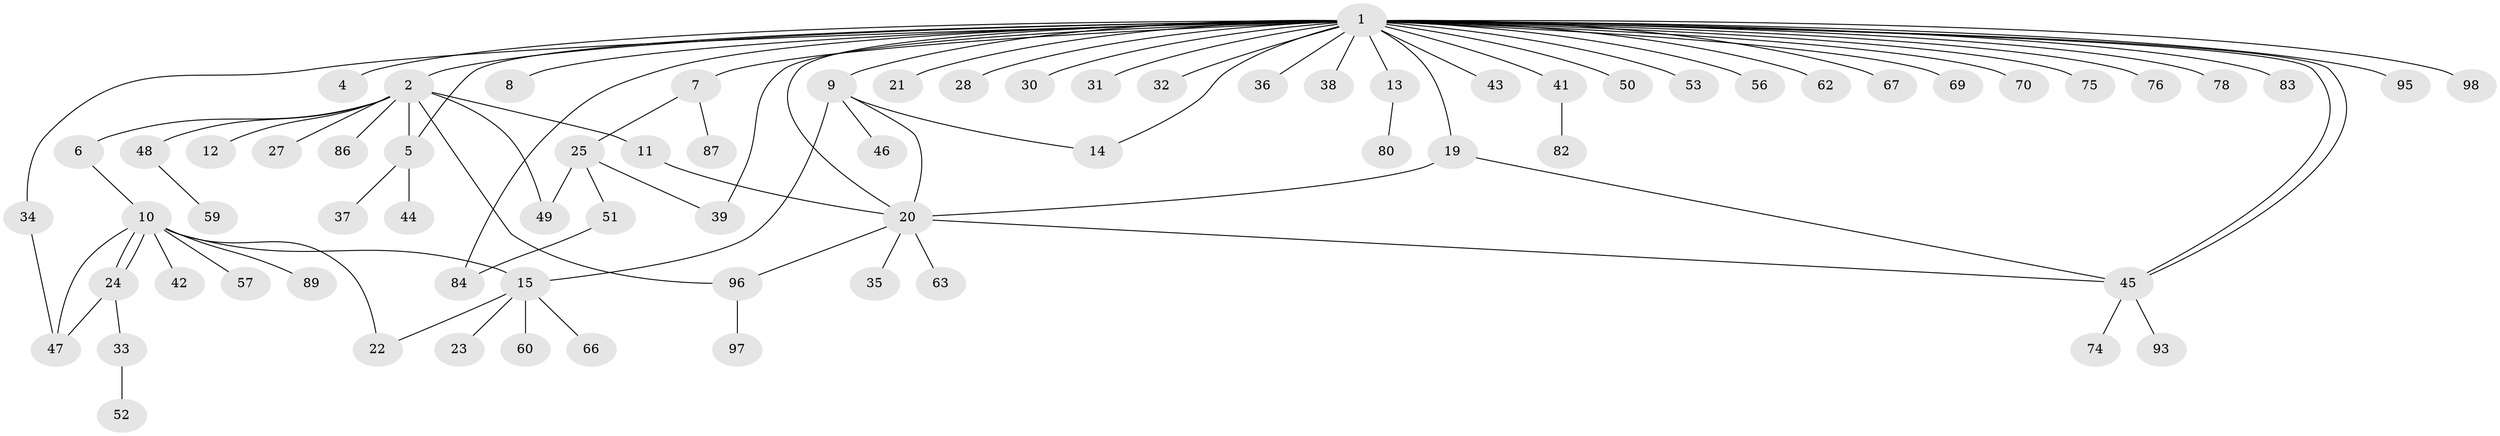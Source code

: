 // original degree distribution, {19: 0.01, 12: 0.01, 30: 0.01, 1: 0.5, 4: 0.03, 2: 0.31, 3: 0.06, 10: 0.01, 5: 0.03, 8: 0.01, 6: 0.02}
// Generated by graph-tools (version 1.1) at 2025/38/02/21/25 10:38:54]
// undirected, 72 vertices, 88 edges
graph export_dot {
graph [start="1"]
  node [color=gray90,style=filled];
  1 [super="+3"];
  2 [super="+79"];
  4;
  5 [super="+29"];
  6;
  7 [super="+17"];
  8;
  9 [super="+54"];
  10 [super="+90"];
  11 [super="+16"];
  12;
  13 [super="+26"];
  14;
  15 [super="+18"];
  19 [super="+88"];
  20 [super="+61"];
  21;
  22 [super="+55"];
  23 [super="+65"];
  24 [super="+72"];
  25 [super="+100"];
  27;
  28;
  30;
  31;
  32;
  33;
  34 [super="+40"];
  35;
  36 [super="+71"];
  37 [super="+68"];
  38;
  39 [super="+73"];
  41 [super="+99"];
  42;
  43;
  44;
  45;
  46;
  47 [super="+64"];
  48 [super="+58"];
  49;
  50;
  51 [super="+81"];
  52;
  53 [super="+92"];
  56;
  57;
  59;
  60;
  62;
  63;
  66 [super="+91"];
  67;
  69;
  70;
  74 [super="+85"];
  75 [super="+77"];
  76;
  78 [super="+94"];
  80;
  82;
  83;
  84;
  86;
  87;
  89;
  93;
  95;
  96;
  97;
  98;
  1 -- 2 [weight=3];
  1 -- 7;
  1 -- 13;
  1 -- 14;
  1 -- 30;
  1 -- 31;
  1 -- 34;
  1 -- 41 [weight=2];
  1 -- 45;
  1 -- 45;
  1 -- 62;
  1 -- 75;
  1 -- 83;
  1 -- 84;
  1 -- 67;
  1 -- 4;
  1 -- 69;
  1 -- 70;
  1 -- 8;
  1 -- 9;
  1 -- 76;
  1 -- 78;
  1 -- 19;
  1 -- 20;
  1 -- 21;
  1 -- 28;
  1 -- 95;
  1 -- 32;
  1 -- 98;
  1 -- 36;
  1 -- 38;
  1 -- 43;
  1 -- 50;
  1 -- 53;
  1 -- 56;
  1 -- 5;
  1 -- 39;
  2 -- 5;
  2 -- 6;
  2 -- 11;
  2 -- 12;
  2 -- 27;
  2 -- 48;
  2 -- 49;
  2 -- 86;
  2 -- 96;
  5 -- 37;
  5 -- 44;
  6 -- 10;
  7 -- 87;
  7 -- 25;
  9 -- 46;
  9 -- 20;
  9 -- 14;
  9 -- 15;
  10 -- 15;
  10 -- 22;
  10 -- 24;
  10 -- 24;
  10 -- 42;
  10 -- 47;
  10 -- 57;
  10 -- 89;
  11 -- 20;
  13 -- 80;
  15 -- 66;
  15 -- 23;
  15 -- 60;
  15 -- 22;
  19 -- 20;
  19 -- 45;
  20 -- 35;
  20 -- 45;
  20 -- 63;
  20 -- 96;
  24 -- 33;
  24 -- 47;
  25 -- 39;
  25 -- 49;
  25 -- 51;
  33 -- 52;
  34 -- 47;
  41 -- 82;
  45 -- 74;
  45 -- 93;
  48 -- 59;
  51 -- 84;
  96 -- 97;
}
